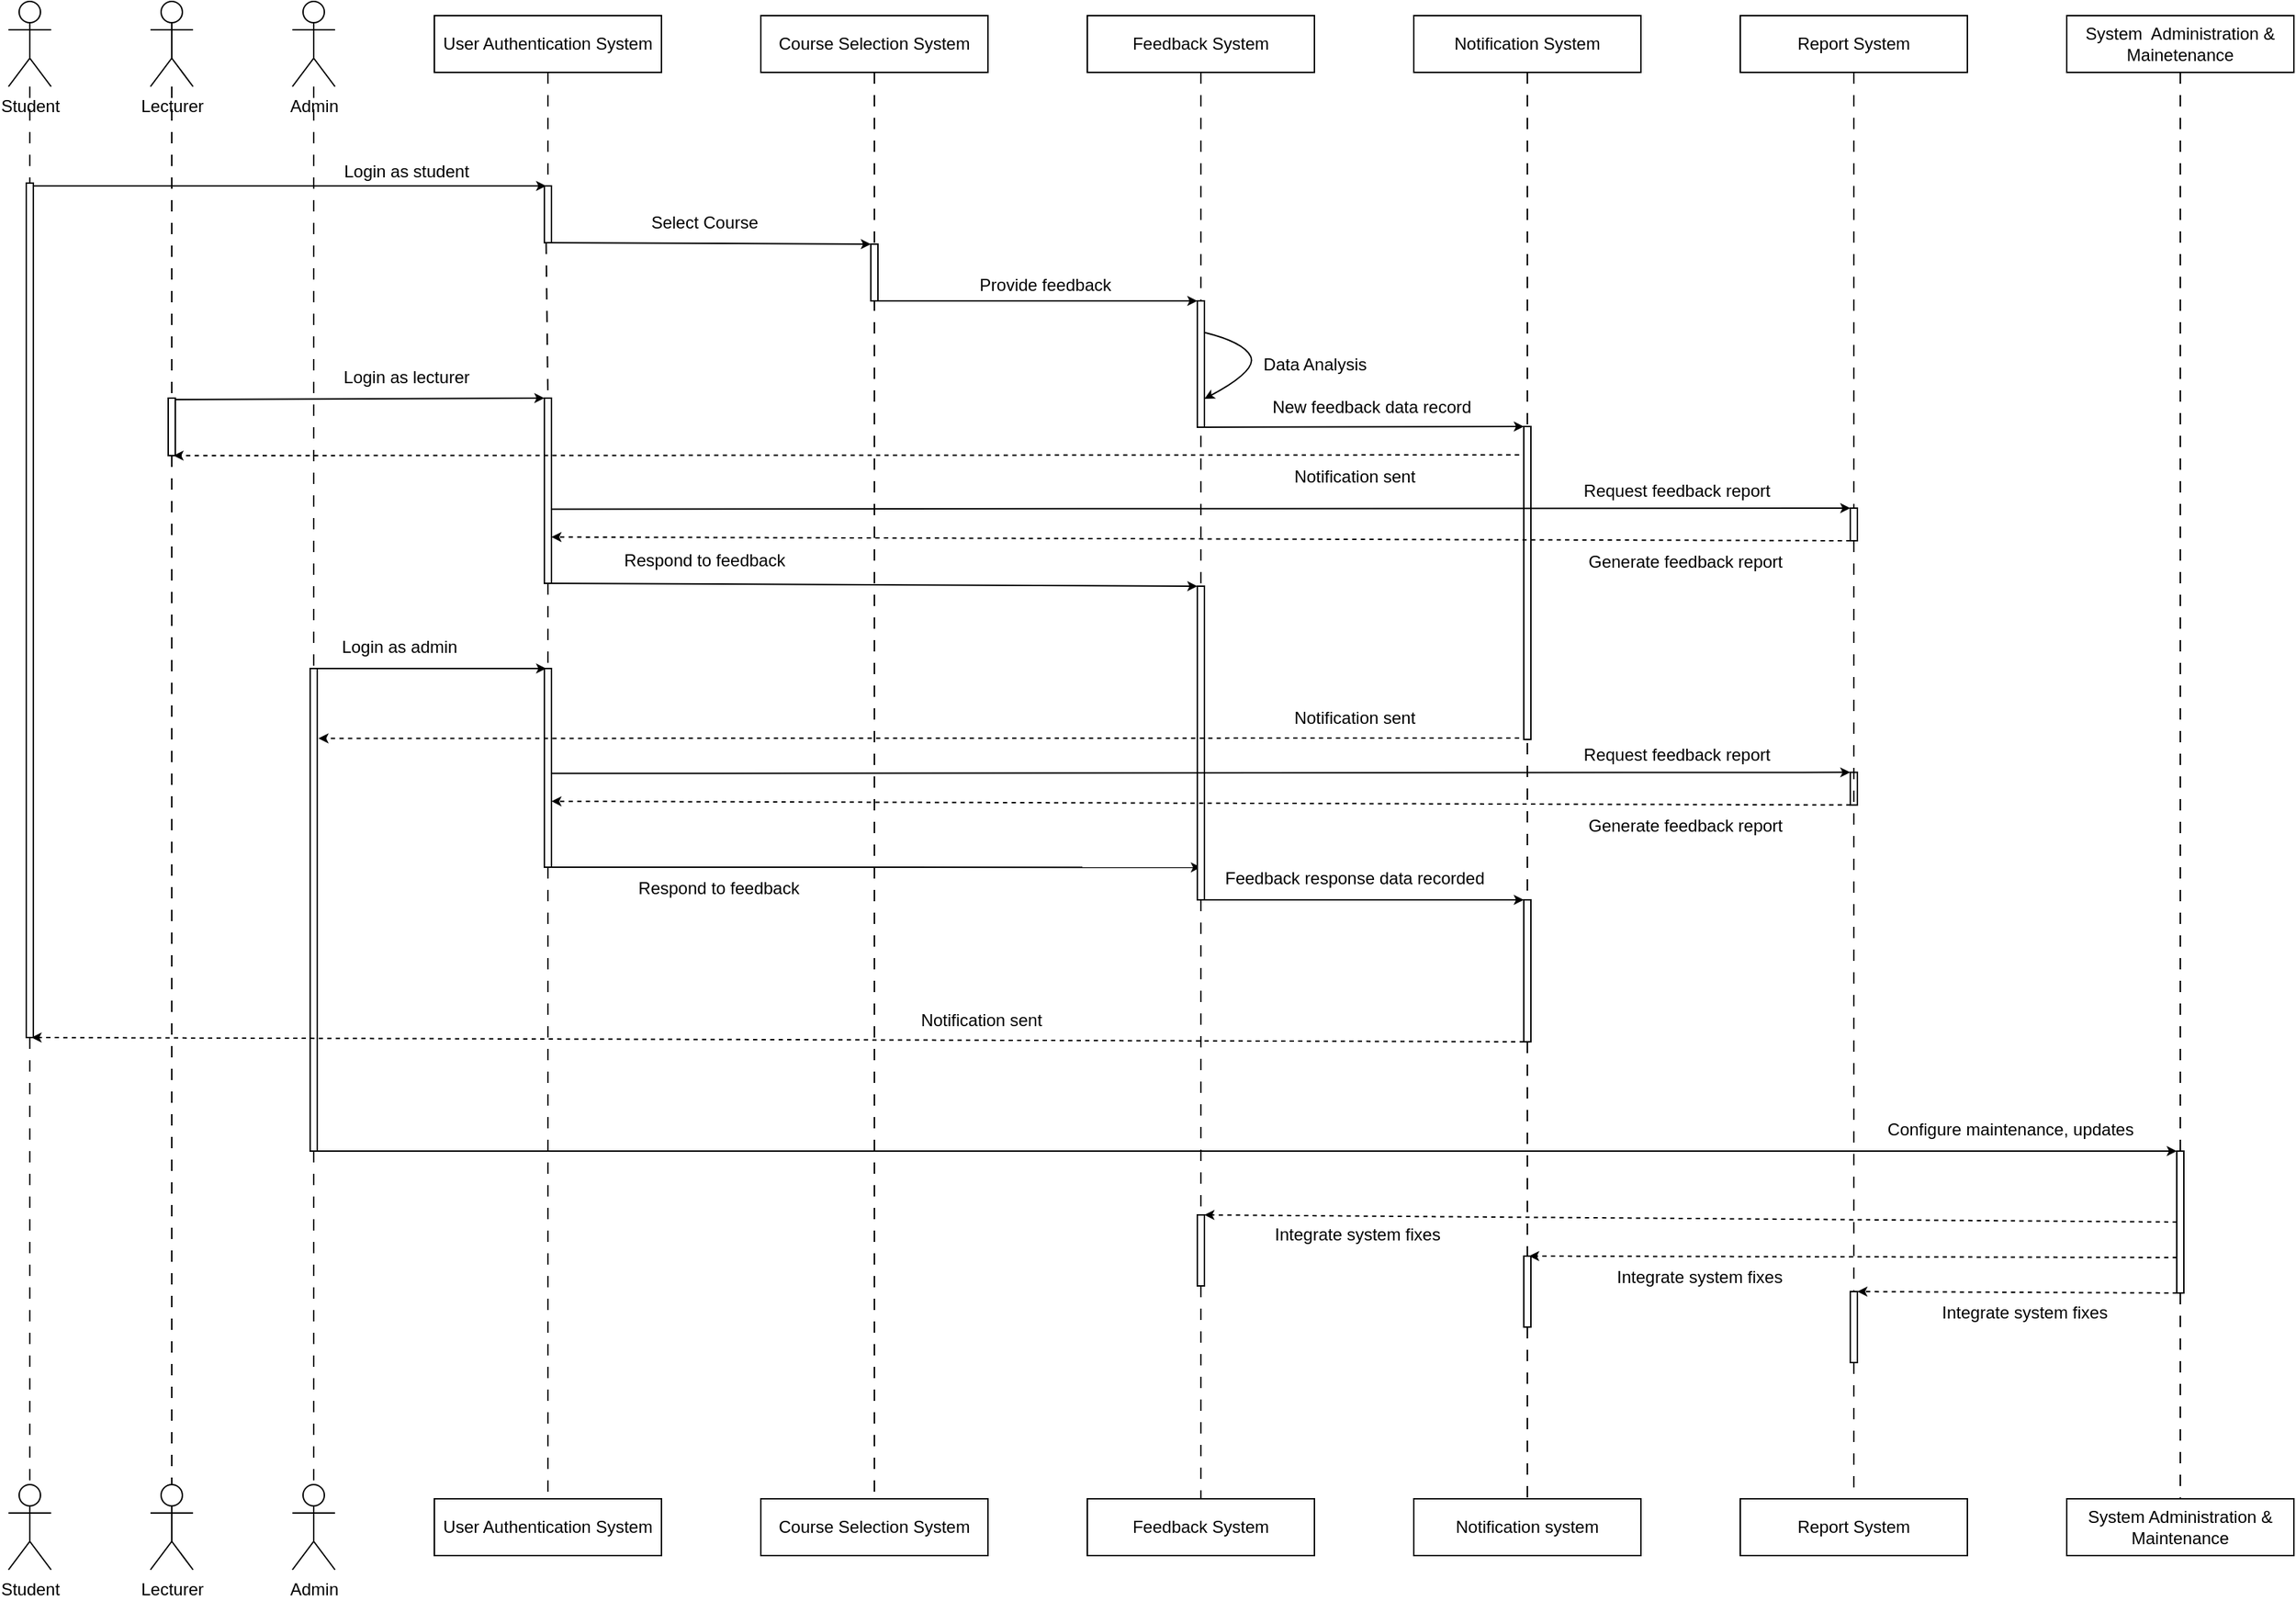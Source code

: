 <mxfile>
    <diagram name="Page-1" id="-RhU9kekA-nDHoGd9pT_">
        <mxGraphModel dx="423" dy="325" grid="1" gridSize="10" guides="1" tooltips="1" connect="1" arrows="1" fold="1" page="1" pageScale="1" pageWidth="827" pageHeight="1169" math="0" shadow="0">
            <root>
                <mxCell id="0"/>
                <mxCell id="1" parent="0"/>
                <mxCell id="e5MZi_6cZhS5aaQMpW6P-22" style="edgeStyle=orthogonalEdgeStyle;rounded=0;orthogonalLoop=1;jettySize=auto;html=1;entryX=0.5;entryY=0;entryDx=0;entryDy=0;entryPerimeter=0;endArrow=none;endFill=0;dashed=1;dashPattern=8 8;startArrow=none;" parent="1" source="41" target="e5MZi_6cZhS5aaQMpW6P-13" edge="1">
                    <mxGeometry relative="1" as="geometry"/>
                </mxCell>
                <mxCell id="e5MZi_6cZhS5aaQMpW6P-1" value="Student" style="shape=umlActor;verticalLabelPosition=bottom;verticalAlign=top;html=1;outlineConnect=0;" parent="1" vertex="1">
                    <mxGeometry x="60" y="40" width="30" height="60" as="geometry"/>
                </mxCell>
                <mxCell id="2" style="edgeStyle=none;html=1;entryX=0.5;entryY=0;entryDx=0;entryDy=0;entryPerimeter=0;dashed=1;dashPattern=8 8;endArrow=none;endFill=0;rounded=0;startArrow=none;" edge="1" parent="1" source="43" target="e5MZi_6cZhS5aaQMpW6P-14">
                    <mxGeometry relative="1" as="geometry"/>
                </mxCell>
                <mxCell id="e5MZi_6cZhS5aaQMpW6P-2" value="Lecturer" style="shape=umlActor;verticalLabelPosition=bottom;verticalAlign=top;html=1;outlineConnect=0;" parent="1" vertex="1">
                    <mxGeometry x="160" y="40" width="30" height="60" as="geometry"/>
                </mxCell>
                <mxCell id="3" style="edgeStyle=none;html=1;entryX=0.5;entryY=0;entryDx=0;entryDy=0;entryPerimeter=0;dashed=1;dashPattern=8 8;endArrow=none;endFill=0;startArrow=none;" edge="1" parent="1" source="45" target="e5MZi_6cZhS5aaQMpW6P-15">
                    <mxGeometry relative="1" as="geometry"/>
                </mxCell>
                <mxCell id="e5MZi_6cZhS5aaQMpW6P-3" value="Admin" style="shape=umlActor;verticalLabelPosition=bottom;verticalAlign=top;html=1;outlineConnect=0;" parent="1" vertex="1">
                    <mxGeometry x="260" y="40" width="30" height="60" as="geometry"/>
                </mxCell>
                <mxCell id="4" style="edgeStyle=none;html=1;entryX=0.5;entryY=0;entryDx=0;entryDy=0;dashed=1;dashPattern=8 8;endArrow=none;endFill=0;startArrow=none;" edge="1" parent="1" source="25" target="e5MZi_6cZhS5aaQMpW6P-16">
                    <mxGeometry relative="1" as="geometry"/>
                </mxCell>
                <mxCell id="e5MZi_6cZhS5aaQMpW6P-6" value="User Authentication System" style="rounded=0;whiteSpace=wrap;html=1;" parent="1" vertex="1">
                    <mxGeometry x="360" y="50" width="160" height="40" as="geometry"/>
                </mxCell>
                <mxCell id="5" style="edgeStyle=none;html=1;entryX=0.5;entryY=0;entryDx=0;entryDy=0;dashed=1;dashPattern=8 8;endArrow=none;endFill=0;" edge="1" parent="1" source="e5MZi_6cZhS5aaQMpW6P-8" target="e5MZi_6cZhS5aaQMpW6P-17">
                    <mxGeometry relative="1" as="geometry"/>
                </mxCell>
                <mxCell id="e5MZi_6cZhS5aaQMpW6P-8" value="Course Selection System" style="rounded=0;whiteSpace=wrap;html=1;" parent="1" vertex="1">
                    <mxGeometry x="590" y="50" width="160" height="40" as="geometry"/>
                </mxCell>
                <mxCell id="6" style="edgeStyle=none;html=1;entryX=0.5;entryY=0;entryDx=0;entryDy=0;dashed=1;dashPattern=8 8;endArrow=none;endFill=0;startArrow=none;" edge="1" parent="1" source="109" target="e5MZi_6cZhS5aaQMpW6P-18">
                    <mxGeometry relative="1" as="geometry"/>
                </mxCell>
                <mxCell id="e5MZi_6cZhS5aaQMpW6P-9" value="Feedback System" style="rounded=0;whiteSpace=wrap;html=1;" parent="1" vertex="1">
                    <mxGeometry x="820" y="50" width="160" height="40" as="geometry"/>
                </mxCell>
                <mxCell id="7" style="edgeStyle=none;html=1;entryX=0.5;entryY=0;entryDx=0;entryDy=0;dashed=1;dashPattern=8 8;endArrow=none;endFill=0;startArrow=none;" edge="1" parent="1" source="107" target="e5MZi_6cZhS5aaQMpW6P-19">
                    <mxGeometry relative="1" as="geometry"/>
                </mxCell>
                <mxCell id="e5MZi_6cZhS5aaQMpW6P-11" value="Notification System" style="rounded=0;whiteSpace=wrap;html=1;" parent="1" vertex="1">
                    <mxGeometry x="1050" y="50" width="160" height="40" as="geometry"/>
                </mxCell>
                <mxCell id="e5MZi_6cZhS5aaQMpW6P-13" value="Student" style="shape=umlActor;verticalLabelPosition=bottom;verticalAlign=top;html=1;outlineConnect=0;" parent="1" vertex="1">
                    <mxGeometry x="60" y="1085" width="30" height="60" as="geometry"/>
                </mxCell>
                <mxCell id="e5MZi_6cZhS5aaQMpW6P-14" value="Lecturer" style="shape=umlActor;verticalLabelPosition=bottom;verticalAlign=top;html=1;outlineConnect=0;" parent="1" vertex="1">
                    <mxGeometry x="160" y="1085" width="30" height="60" as="geometry"/>
                </mxCell>
                <mxCell id="e5MZi_6cZhS5aaQMpW6P-15" value="Admin" style="shape=umlActor;verticalLabelPosition=bottom;verticalAlign=top;html=1;outlineConnect=0;" parent="1" vertex="1">
                    <mxGeometry x="260" y="1085" width="30" height="60" as="geometry"/>
                </mxCell>
                <mxCell id="e5MZi_6cZhS5aaQMpW6P-16" value="User Authentication System" style="rounded=0;whiteSpace=wrap;html=1;" parent="1" vertex="1">
                    <mxGeometry x="360" y="1095" width="160" height="40" as="geometry"/>
                </mxCell>
                <mxCell id="e5MZi_6cZhS5aaQMpW6P-17" value="Course Selection System" style="rounded=0;whiteSpace=wrap;html=1;" parent="1" vertex="1">
                    <mxGeometry x="590" y="1095" width="160" height="40" as="geometry"/>
                </mxCell>
                <mxCell id="e5MZi_6cZhS5aaQMpW6P-18" value="Feedback System" style="rounded=0;whiteSpace=wrap;html=1;" parent="1" vertex="1">
                    <mxGeometry x="820" y="1095" width="160" height="40" as="geometry"/>
                </mxCell>
                <mxCell id="e5MZi_6cZhS5aaQMpW6P-19" value="Notification system" style="rounded=0;whiteSpace=wrap;html=1;" parent="1" vertex="1">
                    <mxGeometry x="1050" y="1095" width="160" height="40" as="geometry"/>
                </mxCell>
                <mxCell id="9" value="" style="endArrow=classic;html=1;endSize=4;startSize=4;entryX=0.25;entryY=0;entryDx=0;entryDy=0;" edge="1" parent="1" target="11">
                    <mxGeometry width="50" height="50" relative="1" as="geometry">
                        <mxPoint x="75" y="170" as="sourcePoint"/>
                        <mxPoint x="432.5" y="170" as="targetPoint"/>
                    </mxGeometry>
                </mxCell>
                <mxCell id="10" value="Login as student" style="text;html=1;align=center;verticalAlign=middle;resizable=0;points=[];autosize=1;strokeColor=none;fillColor=none;" vertex="1" parent="1">
                    <mxGeometry x="285" y="145" width="110" height="30" as="geometry"/>
                </mxCell>
                <mxCell id="12" value="" style="edgeStyle=none;html=1;entryX=0.5;entryY=0;entryDx=0;entryDy=0;dashed=1;dashPattern=8 8;endArrow=none;endFill=0;" edge="1" parent="1" source="e5MZi_6cZhS5aaQMpW6P-6" target="11">
                    <mxGeometry relative="1" as="geometry">
                        <mxPoint x="440" y="90" as="sourcePoint"/>
                        <mxPoint x="440" y="950" as="targetPoint"/>
                    </mxGeometry>
                </mxCell>
                <mxCell id="30" style="edgeStyle=none;rounded=0;html=1;entryX=0;entryY=0;entryDx=0;entryDy=0;endArrow=classic;endFill=1;startSize=4;endSize=4;exitX=0.75;exitY=1;exitDx=0;exitDy=0;" edge="1" parent="1" source="11" target="29">
                    <mxGeometry relative="1" as="geometry"/>
                </mxCell>
                <mxCell id="11" value="" style="rounded=0;whiteSpace=wrap;html=1;" vertex="1" parent="1">
                    <mxGeometry x="437.5" y="170" width="5" height="40" as="geometry"/>
                </mxCell>
                <mxCell id="20" value="" style="endArrow=classic;html=1;endSize=4;startSize=4;entryX=0;entryY=0;entryDx=0;entryDy=0;" edge="1" parent="1" target="22">
                    <mxGeometry width="50" height="50" relative="1" as="geometry">
                        <mxPoint x="175" y="320.5" as="sourcePoint"/>
                        <mxPoint x="440" y="319.5" as="targetPoint"/>
                        <Array as="points"/>
                    </mxGeometry>
                </mxCell>
                <mxCell id="21" value="Login as lecturer" style="text;html=1;align=center;verticalAlign=middle;resizable=0;points=[];autosize=1;strokeColor=none;fillColor=none;" vertex="1" parent="1">
                    <mxGeometry x="285" y="289.5" width="110" height="30" as="geometry"/>
                </mxCell>
                <mxCell id="23" value="" style="endArrow=classic;html=1;endSize=4;startSize=4;entryX=0.25;entryY=0;entryDx=0;entryDy=0;" edge="1" parent="1" target="25">
                    <mxGeometry width="50" height="50" relative="1" as="geometry">
                        <mxPoint x="276" y="510" as="sourcePoint"/>
                        <mxPoint x="433.5" y="510" as="targetPoint"/>
                        <Array as="points"/>
                    </mxGeometry>
                </mxCell>
                <mxCell id="24" value="Login as admin" style="text;html=1;align=center;verticalAlign=middle;resizable=0;points=[];autosize=1;strokeColor=none;fillColor=none;" vertex="1" parent="1">
                    <mxGeometry x="285" y="480" width="100" height="30" as="geometry"/>
                </mxCell>
                <mxCell id="26" value="" style="edgeStyle=none;html=1;entryX=0.5;entryY=0;entryDx=0;entryDy=0;dashed=1;dashPattern=8 8;endArrow=none;endFill=0;startArrow=none;exitX=0.25;exitY=1;exitDx=0;exitDy=0;" edge="1" parent="1" source="11" target="22">
                    <mxGeometry relative="1" as="geometry">
                        <mxPoint x="440" y="320.5" as="sourcePoint"/>
                        <mxPoint x="440" y="1060.5" as="targetPoint"/>
                    </mxGeometry>
                </mxCell>
                <mxCell id="50" style="edgeStyle=none;curved=1;html=1;exitX=1;exitY=1;exitDx=0;exitDy=0;entryX=0;entryY=0;entryDx=0;entryDy=0;endArrow=classic;endFill=1;startSize=4;endSize=4;" edge="1" parent="1" source="22" target="48">
                    <mxGeometry relative="1" as="geometry"/>
                </mxCell>
                <mxCell id="22" value="" style="rounded=0;whiteSpace=wrap;html=1;" vertex="1" parent="1">
                    <mxGeometry x="437.5" y="319.5" width="5" height="130.5" as="geometry"/>
                </mxCell>
                <mxCell id="28" value="" style="edgeStyle=none;html=1;entryX=0.5;entryY=0;entryDx=0;entryDy=0;dashed=1;dashPattern=8 8;endArrow=none;endFill=0;startArrow=none;exitX=0.5;exitY=1;exitDx=0;exitDy=0;" edge="1" parent="1" source="22" target="25">
                    <mxGeometry relative="1" as="geometry">
                        <mxPoint x="435" y="635" as="sourcePoint"/>
                        <mxPoint x="435" y="1315" as="targetPoint"/>
                    </mxGeometry>
                </mxCell>
                <mxCell id="52" style="edgeStyle=none;curved=1;html=1;exitX=0.5;exitY=1;exitDx=0;exitDy=0;endArrow=classic;endFill=1;startSize=4;endSize=4;" edge="1" parent="1" source="25">
                    <mxGeometry relative="1" as="geometry">
                        <mxPoint x="900" y="650.09" as="targetPoint"/>
                        <mxPoint x="442.5" y="650.09" as="sourcePoint"/>
                    </mxGeometry>
                </mxCell>
                <mxCell id="25" value="" style="rounded=0;whiteSpace=wrap;html=1;" vertex="1" parent="1">
                    <mxGeometry x="437.5" y="510" width="5" height="140" as="geometry"/>
                </mxCell>
                <mxCell id="33" style="edgeStyle=none;rounded=0;html=1;exitX=1;exitY=1;exitDx=0;exitDy=0;entryX=0;entryY=0;entryDx=0;entryDy=0;endArrow=classic;endFill=1;startSize=4;endSize=4;" edge="1" parent="1" source="29" target="32">
                    <mxGeometry relative="1" as="geometry"/>
                </mxCell>
                <mxCell id="29" value="" style="rounded=0;whiteSpace=wrap;html=1;" vertex="1" parent="1">
                    <mxGeometry x="667.5" y="211" width="5" height="40" as="geometry"/>
                </mxCell>
                <mxCell id="31" value="Select Course" style="text;html=1;align=center;verticalAlign=middle;resizable=0;points=[];autosize=1;strokeColor=none;fillColor=none;" vertex="1" parent="1">
                    <mxGeometry x="500" y="181" width="100" height="30" as="geometry"/>
                </mxCell>
                <mxCell id="36" style="edgeStyle=none;curved=1;html=1;exitX=1;exitY=0.25;exitDx=0;exitDy=0;endArrow=classic;endFill=1;startSize=4;endSize=4;" edge="1" parent="1" source="32">
                    <mxGeometry relative="1" as="geometry">
                        <mxPoint x="902.556" y="320" as="targetPoint"/>
                        <Array as="points">
                            <mxPoint x="930" y="280"/>
                            <mxPoint x="940" y="300"/>
                        </Array>
                    </mxGeometry>
                </mxCell>
                <mxCell id="34" value="Provide feedback" style="text;html=1;align=center;verticalAlign=middle;resizable=0;points=[];autosize=1;strokeColor=none;fillColor=none;" vertex="1" parent="1">
                    <mxGeometry x="730" y="225" width="120" height="30" as="geometry"/>
                </mxCell>
                <mxCell id="37" value="Data Analysis" style="text;html=1;align=center;verticalAlign=middle;resizable=0;points=[];autosize=1;strokeColor=none;fillColor=none;" vertex="1" parent="1">
                    <mxGeometry x="930" y="280.5" width="100" height="30" as="geometry"/>
                </mxCell>
                <mxCell id="42" value="" style="edgeStyle=orthogonalEdgeStyle;rounded=0;orthogonalLoop=1;jettySize=auto;html=1;entryX=0.5;entryY=0;entryDx=0;entryDy=0;entryPerimeter=0;endArrow=none;endFill=0;dashed=1;dashPattern=8 8;" edge="1" parent="1" source="e5MZi_6cZhS5aaQMpW6P-1" target="41">
                    <mxGeometry relative="1" as="geometry">
                        <mxPoint x="75" y="100" as="sourcePoint"/>
                        <mxPoint x="75" y="940" as="targetPoint"/>
                    </mxGeometry>
                </mxCell>
                <mxCell id="41" value="" style="rounded=0;whiteSpace=wrap;html=1;" vertex="1" parent="1">
                    <mxGeometry x="72.5" y="168" width="5" height="602" as="geometry"/>
                </mxCell>
                <mxCell id="44" value="" style="edgeStyle=none;html=1;entryX=0.5;entryY=0;entryDx=0;entryDy=0;entryPerimeter=0;dashed=1;dashPattern=8 8;endArrow=none;endFill=0;rounded=0;" edge="1" parent="1" source="e5MZi_6cZhS5aaQMpW6P-2" target="43">
                    <mxGeometry relative="1" as="geometry">
                        <mxPoint x="175" y="100" as="sourcePoint"/>
                        <mxPoint x="175" y="940" as="targetPoint"/>
                    </mxGeometry>
                </mxCell>
                <mxCell id="43" value="" style="rounded=0;whiteSpace=wrap;html=1;" vertex="1" parent="1">
                    <mxGeometry x="172.5" y="319.5" width="5" height="40.5" as="geometry"/>
                </mxCell>
                <mxCell id="46" value="" style="edgeStyle=none;html=1;entryX=0.5;entryY=0;entryDx=0;entryDy=0;entryPerimeter=0;dashed=1;dashPattern=8 8;endArrow=none;endFill=0;" edge="1" parent="1" source="e5MZi_6cZhS5aaQMpW6P-3" target="45">
                    <mxGeometry relative="1" as="geometry">
                        <mxPoint x="275" y="100" as="sourcePoint"/>
                        <mxPoint x="275" y="940" as="targetPoint"/>
                    </mxGeometry>
                </mxCell>
                <mxCell id="101" style="edgeStyle=none;curved=1;html=1;exitX=1;exitY=1;exitDx=0;exitDy=0;endArrow=classic;endFill=1;startSize=4;endSize=4;strokeColor=default;entryX=0;entryY=0;entryDx=0;entryDy=0;" edge="1" parent="1" source="45" target="102">
                    <mxGeometry relative="1" as="geometry">
                        <mxPoint x="1590" y="850" as="targetPoint"/>
                    </mxGeometry>
                </mxCell>
                <mxCell id="45" value="" style="rounded=0;whiteSpace=wrap;html=1;" vertex="1" parent="1">
                    <mxGeometry x="272.5" y="510" width="5" height="340" as="geometry"/>
                </mxCell>
                <mxCell id="49" value="" style="edgeStyle=none;html=1;entryX=0.5;entryY=0;entryDx=0;entryDy=0;dashed=1;dashPattern=8 8;endArrow=none;endFill=0;" edge="1" parent="1" source="e5MZi_6cZhS5aaQMpW6P-9" target="48">
                    <mxGeometry relative="1" as="geometry">
                        <mxPoint x="900" y="90" as="sourcePoint"/>
                        <mxPoint x="900" y="950" as="targetPoint"/>
                    </mxGeometry>
                </mxCell>
                <mxCell id="77" style="edgeStyle=none;curved=1;html=1;exitX=0.75;exitY=1;exitDx=0;exitDy=0;entryX=0;entryY=0;entryDx=0;entryDy=0;endArrow=classic;endFill=1;startSize=4;endSize=4;" edge="1" parent="1">
                    <mxGeometry relative="1" as="geometry">
                        <mxPoint x="901.25" y="673" as="sourcePoint"/>
                        <mxPoint x="1127.5" y="673.0" as="targetPoint"/>
                    </mxGeometry>
                </mxCell>
                <mxCell id="48" value="" style="rounded=0;whiteSpace=wrap;html=1;" vertex="1" parent="1">
                    <mxGeometry x="897.5" y="452" width="5" height="221" as="geometry"/>
                </mxCell>
                <mxCell id="66" style="edgeStyle=none;curved=1;html=1;exitX=1;exitY=1;exitDx=0;exitDy=0;entryX=0;entryY=0;entryDx=0;entryDy=0;endArrow=classic;endFill=1;startSize=4;endSize=4;" edge="1" parent="1" source="32" target="64">
                    <mxGeometry relative="1" as="geometry"/>
                </mxCell>
                <mxCell id="32" value="" style="rounded=0;whiteSpace=wrap;html=1;" vertex="1" parent="1">
                    <mxGeometry x="897.5" y="251" width="5" height="89" as="geometry"/>
                </mxCell>
                <mxCell id="53" value="Respond to feedback" style="text;html=1;align=center;verticalAlign=middle;resizable=0;points=[];autosize=1;strokeColor=none;fillColor=none;" vertex="1" parent="1">
                    <mxGeometry x="480" y="419" width="140" height="30" as="geometry"/>
                </mxCell>
                <mxCell id="54" value="Respond to feedback" style="text;html=1;align=center;verticalAlign=middle;resizable=0;points=[];autosize=1;strokeColor=none;fillColor=none;" vertex="1" parent="1">
                    <mxGeometry x="490" y="650" width="140" height="30" as="geometry"/>
                </mxCell>
                <mxCell id="55" style="edgeStyle=none;html=1;entryX=0.5;entryY=0;entryDx=0;entryDy=0;dashed=1;dashPattern=8 8;endArrow=none;endFill=0;startArrow=none;" edge="1" parent="1" source="102" target="57">
                    <mxGeometry relative="1" as="geometry"/>
                </mxCell>
                <mxCell id="56" value="System&amp;nbsp; Administration &amp;amp; Mainetenance" style="rounded=0;whiteSpace=wrap;html=1;" vertex="1" parent="1">
                    <mxGeometry x="1510" y="50" width="160" height="40" as="geometry"/>
                </mxCell>
                <mxCell id="57" value="System Administration &amp;amp; Maintenance" style="rounded=0;whiteSpace=wrap;html=1;" vertex="1" parent="1">
                    <mxGeometry x="1510" y="1095" width="160" height="40" as="geometry"/>
                </mxCell>
                <mxCell id="61" style="edgeStyle=none;html=1;entryX=0.5;entryY=0;entryDx=0;entryDy=0;dashed=1;dashPattern=8 8;endArrow=none;endFill=0;startArrow=none;" edge="1" parent="1" source="105" target="63">
                    <mxGeometry relative="1" as="geometry"/>
                </mxCell>
                <mxCell id="62" value="Report System" style="rounded=0;whiteSpace=wrap;html=1;" vertex="1" parent="1">
                    <mxGeometry x="1280" y="50" width="160" height="40" as="geometry"/>
                </mxCell>
                <mxCell id="63" value="Report System" style="rounded=0;whiteSpace=wrap;html=1;" vertex="1" parent="1">
                    <mxGeometry x="1280" y="1095" width="160" height="40" as="geometry"/>
                </mxCell>
                <mxCell id="65" value="" style="edgeStyle=none;html=1;entryX=0.5;entryY=0;entryDx=0;entryDy=0;dashed=1;dashPattern=8 8;endArrow=none;endFill=0;" edge="1" parent="1" source="e5MZi_6cZhS5aaQMpW6P-11" target="64">
                    <mxGeometry relative="1" as="geometry">
                        <mxPoint x="1130" y="90" as="sourcePoint"/>
                        <mxPoint x="1130" y="950" as="targetPoint"/>
                    </mxGeometry>
                </mxCell>
                <mxCell id="69" style="edgeStyle=none;curved=1;html=1;exitX=0;exitY=0.25;exitDx=0;exitDy=0;endArrow=classic;endFill=1;startSize=4;endSize=4;dashed=1;entryX=0.75;entryY=1;entryDx=0;entryDy=0;" edge="1" parent="1" target="43">
                    <mxGeometry relative="1" as="geometry">
                        <mxPoint x="1130" y="359.5" as="sourcePoint"/>
                        <mxPoint x="210" y="360" as="targetPoint"/>
                    </mxGeometry>
                </mxCell>
                <mxCell id="71" style="edgeStyle=none;curved=1;html=1;entryX=1.167;entryY=0.085;entryDx=0;entryDy=0;dashed=1;endArrow=classic;endFill=1;startSize=4;endSize=4;entryPerimeter=0;" edge="1" parent="1">
                    <mxGeometry relative="1" as="geometry">
                        <mxPoint x="1130" y="559" as="sourcePoint"/>
                        <mxPoint x="278.335" y="559.25" as="targetPoint"/>
                    </mxGeometry>
                </mxCell>
                <mxCell id="64" value="" style="rounded=0;whiteSpace=wrap;html=1;" vertex="1" parent="1">
                    <mxGeometry x="1127.5" y="339.5" width="5" height="220.5" as="geometry"/>
                </mxCell>
                <mxCell id="67" value="New feedback data record" style="text;html=1;align=center;verticalAlign=middle;resizable=0;points=[];autosize=1;strokeColor=none;fillColor=none;" vertex="1" parent="1">
                    <mxGeometry x="940" y="310.5" width="160" height="30" as="geometry"/>
                </mxCell>
                <mxCell id="70" value="Notification sent" style="text;html=1;align=center;verticalAlign=middle;resizable=0;points=[];autosize=1;strokeColor=none;fillColor=none;" vertex="1" parent="1">
                    <mxGeometry x="952.5" y="360" width="110" height="30" as="geometry"/>
                </mxCell>
                <mxCell id="72" value="Notification sent" style="text;html=1;align=center;verticalAlign=middle;resizable=0;points=[];autosize=1;strokeColor=none;fillColor=none;" vertex="1" parent="1">
                    <mxGeometry x="952.5" y="530" width="110" height="30" as="geometry"/>
                </mxCell>
                <mxCell id="76" value="" style="edgeStyle=none;html=1;entryX=0.5;entryY=0;entryDx=0;entryDy=0;dashed=1;dashPattern=8 8;endArrow=none;endFill=0;startArrow=none;" edge="1" parent="1" target="75">
                    <mxGeometry relative="1" as="geometry">
                        <mxPoint x="1130" y="562.5" as="sourcePoint"/>
                        <mxPoint x="1130" y="1013" as="targetPoint"/>
                    </mxGeometry>
                </mxCell>
                <mxCell id="79" style="edgeStyle=none;curved=1;html=1;exitX=0;exitY=1;exitDx=0;exitDy=0;endArrow=classic;endFill=1;startSize=4;endSize=4;dashed=1;entryX=0.75;entryY=1;entryDx=0;entryDy=0;" edge="1" parent="1" source="75" target="41">
                    <mxGeometry relative="1" as="geometry">
                        <mxPoint x="78.4" y="710" as="targetPoint"/>
                    </mxGeometry>
                </mxCell>
                <mxCell id="75" value="" style="rounded=0;whiteSpace=wrap;html=1;" vertex="1" parent="1">
                    <mxGeometry x="1127.5" y="673" width="5" height="100" as="geometry"/>
                </mxCell>
                <mxCell id="78" value="Feedback response data recorded" style="text;html=1;align=center;verticalAlign=middle;resizable=0;points=[];autosize=1;strokeColor=none;fillColor=none;" vertex="1" parent="1">
                    <mxGeometry x="902.5" y="643" width="210" height="30" as="geometry"/>
                </mxCell>
                <mxCell id="80" value="Notification sent" style="text;html=1;align=center;verticalAlign=middle;resizable=0;points=[];autosize=1;strokeColor=none;fillColor=none;" vertex="1" parent="1">
                    <mxGeometry x="690" y="743" width="110" height="30" as="geometry"/>
                </mxCell>
                <mxCell id="83" value="" style="edgeStyle=none;html=1;entryX=0.5;entryY=0;entryDx=0;entryDy=0;dashed=1;dashPattern=8 8;endArrow=none;endFill=0;" edge="1" parent="1" source="62" target="82">
                    <mxGeometry relative="1" as="geometry">
                        <mxPoint x="1360" y="90" as="sourcePoint"/>
                        <mxPoint x="1360" y="1095" as="targetPoint"/>
                    </mxGeometry>
                </mxCell>
                <mxCell id="89" style="edgeStyle=none;curved=1;html=1;exitX=0;exitY=1;exitDx=0;exitDy=0;entryX=1;entryY=0.75;entryDx=0;entryDy=0;endArrow=classic;endFill=1;startSize=4;endSize=4;dashed=1;" edge="1" parent="1" source="82" target="22">
                    <mxGeometry relative="1" as="geometry"/>
                </mxCell>
                <mxCell id="82" value="" style="rounded=0;whiteSpace=wrap;html=1;" vertex="1" parent="1">
                    <mxGeometry x="1357.5" y="397" width="5" height="23" as="geometry"/>
                </mxCell>
                <mxCell id="85" style="edgeStyle=none;curved=1;html=1;entryX=0;entryY=0;entryDx=0;entryDy=0;endArrow=classic;endFill=1;startSize=4;endSize=4;" edge="1" parent="1" target="82">
                    <mxGeometry relative="1" as="geometry">
                        <mxPoint x="442.5" y="397.736" as="sourcePoint"/>
                        <mxPoint x="1357.5" y="392.5" as="targetPoint"/>
                    </mxGeometry>
                </mxCell>
                <mxCell id="86" value="Request feedback report" style="text;html=1;align=center;verticalAlign=middle;resizable=0;points=[];autosize=1;strokeColor=none;fillColor=none;" vertex="1" parent="1">
                    <mxGeometry x="1160" y="369.75" width="150" height="30" as="geometry"/>
                </mxCell>
                <mxCell id="90" value="Generate feedback report" style="text;html=1;align=center;verticalAlign=middle;resizable=0;points=[];autosize=1;strokeColor=none;fillColor=none;" vertex="1" parent="1">
                    <mxGeometry x="1161" y="420" width="160" height="30" as="geometry"/>
                </mxCell>
                <mxCell id="96" style="edgeStyle=none;curved=1;html=1;exitX=0;exitY=1;exitDx=0;exitDy=0;entryX=1;entryY=0.75;entryDx=0;entryDy=0;endArrow=classic;endFill=1;startSize=4;endSize=4;dashed=1;" edge="1" parent="1" source="97">
                    <mxGeometry relative="1" as="geometry">
                        <mxPoint x="442.5" y="603.555" as="targetPoint"/>
                    </mxGeometry>
                </mxCell>
                <mxCell id="97" value="" style="rounded=0;whiteSpace=wrap;html=1;" vertex="1" parent="1">
                    <mxGeometry x="1357.5" y="583.18" width="5" height="23" as="geometry"/>
                </mxCell>
                <mxCell id="98" style="edgeStyle=none;curved=1;html=1;entryX=0;entryY=0;entryDx=0;entryDy=0;endArrow=classic;endFill=1;startSize=4;endSize=4;" edge="1" parent="1" target="97">
                    <mxGeometry relative="1" as="geometry">
                        <mxPoint x="442.5" y="583.916" as="sourcePoint"/>
                        <mxPoint x="1357.5" y="578.68" as="targetPoint"/>
                    </mxGeometry>
                </mxCell>
                <mxCell id="99" value="Request feedback report" style="text;html=1;align=center;verticalAlign=middle;resizable=0;points=[];autosize=1;strokeColor=none;fillColor=none;" vertex="1" parent="1">
                    <mxGeometry x="1160" y="555.93" width="150" height="30" as="geometry"/>
                </mxCell>
                <mxCell id="100" value="Generate feedback report" style="text;html=1;align=center;verticalAlign=middle;resizable=0;points=[];autosize=1;strokeColor=none;fillColor=none;" vertex="1" parent="1">
                    <mxGeometry x="1161" y="606.18" width="160" height="30" as="geometry"/>
                </mxCell>
                <mxCell id="103" value="" style="edgeStyle=none;html=1;entryX=0.5;entryY=0;entryDx=0;entryDy=0;dashed=1;dashPattern=8 8;endArrow=none;endFill=0;" edge="1" parent="1" source="56" target="102">
                    <mxGeometry relative="1" as="geometry">
                        <mxPoint x="1590" y="90" as="sourcePoint"/>
                        <mxPoint x="1590" y="1095" as="targetPoint"/>
                    </mxGeometry>
                </mxCell>
                <mxCell id="112" style="edgeStyle=none;curved=1;html=1;exitX=0;exitY=0.5;exitDx=0;exitDy=0;entryX=1;entryY=0;entryDx=0;entryDy=0;strokeColor=default;endArrow=classic;endFill=1;startSize=4;endSize=4;dashed=1;" edge="1" parent="1" source="102" target="109">
                    <mxGeometry relative="1" as="geometry"/>
                </mxCell>
                <mxCell id="113" style="edgeStyle=none;curved=1;html=1;exitX=0;exitY=0.75;exitDx=0;exitDy=0;entryX=0.75;entryY=0;entryDx=0;entryDy=0;dashed=1;strokeColor=default;endArrow=classic;endFill=1;startSize=4;endSize=4;" edge="1" parent="1" source="102" target="107">
                    <mxGeometry relative="1" as="geometry"/>
                </mxCell>
                <mxCell id="114" style="edgeStyle=none;curved=1;html=1;exitX=0;exitY=1;exitDx=0;exitDy=0;entryX=1;entryY=0;entryDx=0;entryDy=0;dashed=1;strokeColor=default;endArrow=classic;endFill=1;startSize=4;endSize=4;" edge="1" parent="1" source="102" target="105">
                    <mxGeometry relative="1" as="geometry"/>
                </mxCell>
                <mxCell id="102" value="" style="rounded=0;whiteSpace=wrap;html=1;" vertex="1" parent="1">
                    <mxGeometry x="1587.5" y="850" width="5" height="100" as="geometry"/>
                </mxCell>
                <mxCell id="104" value="Configure maintenance, updates" style="text;html=1;align=center;verticalAlign=middle;resizable=0;points=[];autosize=1;strokeColor=none;fillColor=none;" vertex="1" parent="1">
                    <mxGeometry x="1370" y="820" width="200" height="30" as="geometry"/>
                </mxCell>
                <mxCell id="106" value="" style="edgeStyle=none;html=1;entryX=0.5;entryY=0;entryDx=0;entryDy=0;dashed=1;dashPattern=8 8;endArrow=none;endFill=0;startArrow=none;" edge="1" parent="1" source="82" target="105">
                    <mxGeometry relative="1" as="geometry">
                        <mxPoint x="1360" y="420" as="sourcePoint"/>
                        <mxPoint x="1360" y="1095" as="targetPoint"/>
                    </mxGeometry>
                </mxCell>
                <mxCell id="105" value="" style="rounded=0;whiteSpace=wrap;html=1;" vertex="1" parent="1">
                    <mxGeometry x="1357.5" y="949" width="5" height="50" as="geometry"/>
                </mxCell>
                <mxCell id="108" value="" style="edgeStyle=none;html=1;entryX=0.5;entryY=0;entryDx=0;entryDy=0;dashed=1;dashPattern=8 8;endArrow=none;endFill=0;startArrow=none;" edge="1" parent="1" source="75" target="107">
                    <mxGeometry relative="1" as="geometry">
                        <mxPoint x="1130" y="773" as="sourcePoint"/>
                        <mxPoint x="1130" y="1095" as="targetPoint"/>
                    </mxGeometry>
                </mxCell>
                <mxCell id="107" value="" style="rounded=0;whiteSpace=wrap;html=1;" vertex="1" parent="1">
                    <mxGeometry x="1127.5" y="924" width="5" height="50" as="geometry"/>
                </mxCell>
                <mxCell id="110" value="" style="edgeStyle=none;html=1;entryX=0.5;entryY=0;entryDx=0;entryDy=0;dashed=1;dashPattern=8 8;endArrow=none;endFill=0;startArrow=none;" edge="1" parent="1" source="48" target="109">
                    <mxGeometry relative="1" as="geometry">
                        <mxPoint x="900" y="673" as="sourcePoint"/>
                        <mxPoint x="900" y="1095" as="targetPoint"/>
                    </mxGeometry>
                </mxCell>
                <mxCell id="109" value="" style="rounded=0;whiteSpace=wrap;html=1;" vertex="1" parent="1">
                    <mxGeometry x="897.5" y="895" width="5" height="50" as="geometry"/>
                </mxCell>
                <mxCell id="115" value="Integrate system fixes" style="text;html=1;align=center;verticalAlign=middle;resizable=0;points=[];autosize=1;strokeColor=none;fillColor=none;" vertex="1" parent="1">
                    <mxGeometry x="940" y="894" width="140" height="30" as="geometry"/>
                </mxCell>
                <mxCell id="116" value="Integrate system fixes" style="text;html=1;align=center;verticalAlign=middle;resizable=0;points=[];autosize=1;strokeColor=none;fillColor=none;" vertex="1" parent="1">
                    <mxGeometry x="1410" y="949" width="140" height="30" as="geometry"/>
                </mxCell>
                <mxCell id="117" value="Integrate system fixes" style="text;html=1;align=center;verticalAlign=middle;resizable=0;points=[];autosize=1;strokeColor=none;fillColor=none;" vertex="1" parent="1">
                    <mxGeometry x="1181" y="924" width="140" height="30" as="geometry"/>
                </mxCell>
            </root>
        </mxGraphModel>
    </diagram>
</mxfile>